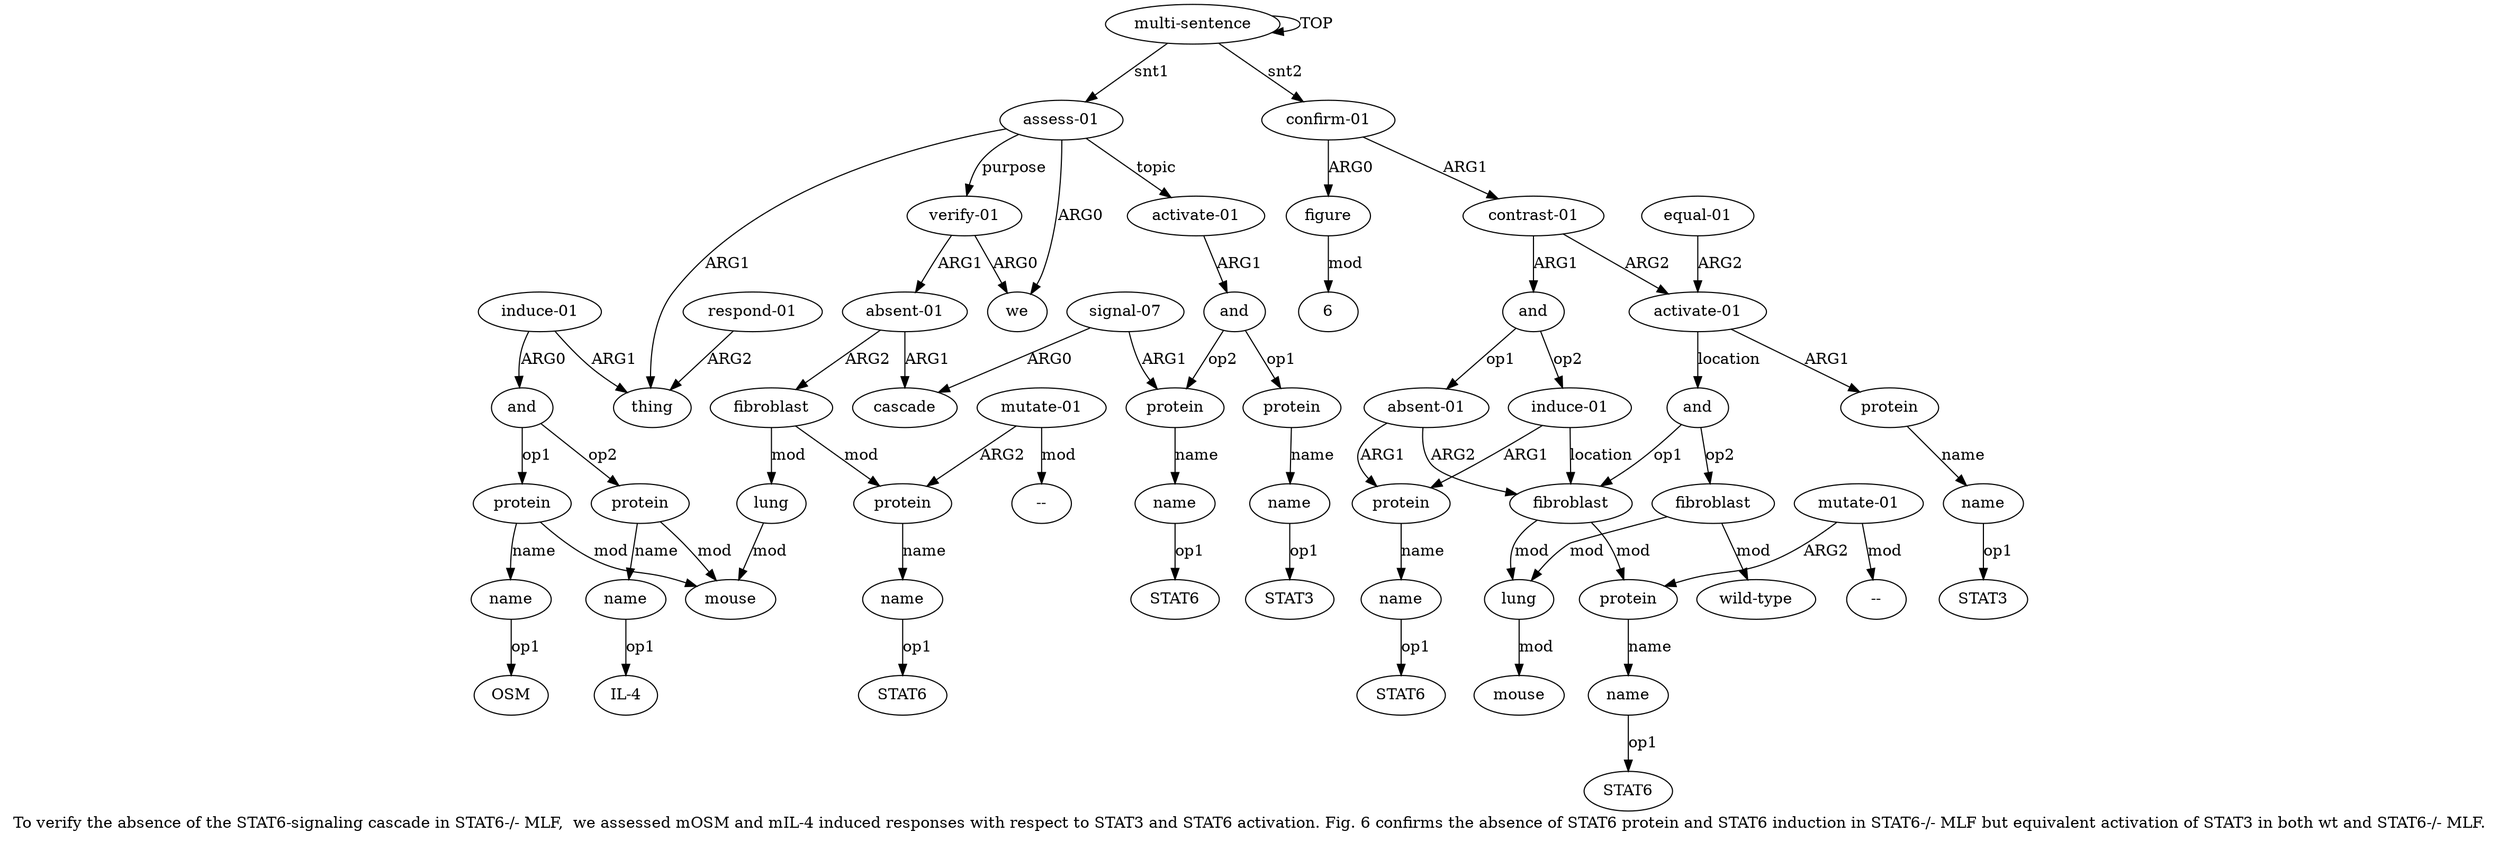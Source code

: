 digraph  {
	graph [label="To verify the absence of the STAT6-signaling cascade in STAT6-/- MLF,  we assessed mOSM and mIL-4 induced responses with respect \
to STAT3 and STAT6 activation. Fig. 6 confirms the absence of STAT6 protein and STAT6 induction in STAT6-/- MLF but equivalent activation \
of STAT3 in both wt and STAT6-/- MLF."];
	node [label="\N"];
	a20	 [color=black,
		gold_ind=20,
		gold_label=protein,
		label=protein,
		test_ind=20,
		test_label=protein];
	a21	 [color=black,
		gold_ind=21,
		gold_label=name,
		label=name,
		test_ind=21,
		test_label=name];
	a20 -> a21 [key=0,
	color=black,
	gold_label=name,
	label=name,
	test_label=name];
"a21 STAT6" [color=black,
	gold_ind=-1,
	gold_label=STAT6,
	label=STAT6,
	test_ind=-1,
	test_label=STAT6];
a21 -> "a21 STAT6" [key=0,
color=black,
gold_label=op1,
label=op1,
test_label=op1];
a22 [color=black,
gold_ind=22,
gold_label="mutate-01",
label="mutate-01",
test_ind=22,
test_label="mutate-01"];
a22 -> a20 [key=0,
color=black,
gold_label=ARG2,
label=ARG2,
test_label=ARG2];
"a22 --" [color=black,
gold_ind=-1,
gold_label="--",
label="--",
test_ind=-1,
test_label="--"];
a22 -> "a22 --" [key=0,
color=black,
gold_label=mod,
label=mod,
test_label=mod];
a23 [color=black,
gold_ind=23,
gold_label="activate-01",
label="activate-01",
test_ind=23,
test_label="activate-01"];
a24 [color=black,
gold_ind=24,
gold_label=and,
label=and,
test_ind=24,
test_label=and];
a23 -> a24 [key=0,
color=black,
gold_label=ARG1,
label=ARG1,
test_label=ARG1];
a25 [color=black,
gold_ind=25,
gold_label=protein,
label=protein,
test_ind=25,
test_label=protein];
a24 -> a25 [key=0,
color=black,
gold_label=op1,
label=op1,
test_label=op1];
a16 [color=black,
gold_ind=16,
gold_label=protein,
label=protein,
test_ind=16,
test_label=protein];
a24 -> a16 [key=0,
color=black,
gold_label=op2,
label=op2,
test_label=op2];
a26 [color=black,
gold_ind=26,
gold_label=name,
label=name,
test_ind=26,
test_label=name];
a25 -> a26 [key=0,
color=black,
gold_label=name,
label=name,
test_label=name];
"a26 STAT3" [color=black,
gold_ind=-1,
gold_label=STAT3,
label=STAT3,
test_ind=-1,
test_label=STAT3];
a26 -> "a26 STAT3" [key=0,
color=black,
gold_label=op1,
label=op1,
test_label=op1];
a27 [color=black,
gold_ind=27,
gold_label="confirm-01",
label="confirm-01",
test_ind=27,
test_label="confirm-01"];
a28 [color=black,
gold_ind=28,
gold_label=figure,
label=figure,
test_ind=28,
test_label=figure];
a27 -> a28 [key=0,
color=black,
gold_label=ARG0,
label=ARG0,
test_label=ARG0];
a29 [color=black,
gold_ind=29,
gold_label="contrast-01",
label="contrast-01",
test_ind=29,
test_label="contrast-01"];
a27 -> a29 [key=0,
color=black,
gold_label=ARG1,
label=ARG1,
test_label=ARG1];
"a28 6" [color=black,
gold_ind=-1,
gold_label=6,
label=6,
test_ind=-1,
test_label=6];
a28 -> "a28 6" [key=0,
color=black,
gold_label=mod,
label=mod,
test_label=mod];
a30 [color=black,
gold_ind=30,
gold_label=and,
label=and,
test_ind=30,
test_label=and];
a29 -> a30 [key=0,
color=black,
gold_label=ARG1,
label=ARG1,
test_label=ARG1];
a41 [color=black,
gold_ind=41,
gold_label="activate-01",
label="activate-01",
test_ind=41,
test_label="activate-01"];
a29 -> a41 [key=0,
color=black,
gold_label=ARG2,
label=ARG2,
test_label=ARG2];
a31 [color=black,
gold_ind=31,
gold_label="absent-01",
label="absent-01",
test_ind=31,
test_label="absent-01"];
a35 [color=black,
gold_ind=35,
gold_label=fibroblast,
label=fibroblast,
test_ind=35,
test_label=fibroblast];
a31 -> a35 [key=0,
color=black,
gold_label=ARG2,
label=ARG2,
test_label=ARG2];
a32 [color=black,
gold_ind=32,
gold_label=protein,
label=protein,
test_ind=32,
test_label=protein];
a31 -> a32 [key=0,
color=black,
gold_label=ARG1,
label=ARG1,
test_label=ARG1];
a30 -> a31 [key=0,
color=black,
gold_label=op1,
label=op1,
test_label=op1];
a34 [color=black,
gold_ind=34,
gold_label="induce-01",
label="induce-01",
test_ind=34,
test_label="induce-01"];
a30 -> a34 [key=0,
color=black,
gold_label=op2,
label=op2,
test_label=op2];
a37 [color=black,
gold_ind=37,
gold_label=mouse,
label=mouse,
test_ind=37,
test_label=mouse];
a36 [color=black,
gold_ind=36,
gold_label=lung,
label=lung,
test_ind=36,
test_label=lung];
a36 -> a37 [key=0,
color=black,
gold_label=mod,
label=mod,
test_label=mod];
a33 [color=black,
gold_ind=33,
gold_label=name,
label=name,
test_ind=33,
test_label=name];
"a33 STAT6" [color=black,
gold_ind=-1,
gold_label=STAT6,
label=STAT6,
test_ind=-1,
test_label=STAT6];
a33 -> "a33 STAT6" [key=0,
color=black,
gold_label=op1,
label=op1,
test_label=op1];
a35 -> a36 [key=0,
color=black,
gold_label=mod,
label=mod,
test_label=mod];
a38 [color=black,
gold_ind=38,
gold_label=protein,
label=protein,
test_ind=38,
test_label=protein];
a35 -> a38 [key=0,
color=black,
gold_label=mod,
label=mod,
test_label=mod];
a34 -> a35 [key=0,
color=black,
gold_label=location,
label=location,
test_label=location];
a34 -> a32 [key=0,
color=black,
gold_label=ARG1,
label=ARG1,
test_label=ARG1];
"a17 STAT6" [color=black,
gold_ind=-1,
gold_label=STAT6,
label=STAT6,
test_ind=-1,
test_label=STAT6];
a32 -> a33 [key=0,
color=black,
gold_label=name,
label=name,
test_label=name];
a15 [color=black,
gold_ind=15,
gold_label="signal-07",
label="signal-07",
test_ind=15,
test_label="signal-07"];
a14 [color=black,
gold_ind=14,
gold_label=cascade,
label=cascade,
test_ind=14,
test_label=cascade];
a15 -> a14 [key=0,
color=black,
gold_label=ARG0,
label=ARG0,
test_label=ARG0];
a15 -> a16 [key=0,
color=black,
gold_label=ARG1,
label=ARG1,
test_label=ARG1];
a17 [color=black,
gold_ind=17,
gold_label=name,
label=name,
test_ind=17,
test_label=name];
a17 -> "a17 STAT6" [key=0,
color=black,
gold_label=op1,
label=op1,
test_label=op1];
a16 -> a17 [key=0,
color=black,
gold_label=name,
label=name,
test_label=name];
a11 [color=black,
gold_ind=11,
gold_label=name,
label=name,
test_ind=11,
test_label=name];
"a11 IL-4" [color=black,
gold_ind=-1,
gold_label="IL-4",
label="IL-4",
test_ind=-1,
test_label="IL-4"];
a11 -> "a11 IL-4" [key=0,
color=black,
gold_label=op1,
label=op1,
test_label=op1];
a10 [color=black,
gold_ind=10,
gold_label=protein,
label=protein,
test_ind=10,
test_label=protein];
a10 -> a11 [key=0,
color=black,
gold_label=name,
label=name,
test_label=name];
a9 [color=black,
gold_ind=9,
gold_label=mouse,
label=mouse,
test_ind=9,
test_label=mouse];
a10 -> a9 [key=0,
color=black,
gold_label=mod,
label=mod,
test_label=mod];
a13 [color=black,
gold_ind=13,
gold_label="absent-01",
label="absent-01",
test_ind=13,
test_label="absent-01"];
a13 -> a14 [key=0,
color=black,
gold_label=ARG1,
label=ARG1,
test_label=ARG1];
a18 [color=black,
gold_ind=18,
gold_label=fibroblast,
label=fibroblast,
test_ind=18,
test_label=fibroblast];
a13 -> a18 [key=0,
color=black,
gold_label=ARG2,
label=ARG2,
test_label=ARG2];
a12 [color=black,
gold_ind=12,
gold_label="verify-01",
label="verify-01",
test_ind=12,
test_label="verify-01"];
a12 -> a13 [key=0,
color=black,
gold_label=ARG1,
label=ARG1,
test_label=ARG1];
a2 [color=black,
gold_ind=2,
gold_label=we,
label=we,
test_ind=2,
test_label=we];
a12 -> a2 [key=0,
color=black,
gold_label=ARG0,
label=ARG0,
test_label=ARG0];
"a39 STAT6" [color=black,
gold_ind=-1,
gold_label=STAT6,
label=STAT6,
test_ind=-1,
test_label=STAT6];
a39 [color=black,
gold_ind=39,
gold_label=name,
label=name,
test_ind=39,
test_label=name];
a39 -> "a39 STAT6" [key=0,
color=black,
gold_label=op1,
label=op1,
test_label=op1];
a38 -> a39 [key=0,
color=black,
gold_label=name,
label=name,
test_label=name];
a19 [color=black,
gold_ind=19,
gold_label=lung,
label=lung,
test_ind=19,
test_label=lung];
a19 -> a9 [key=0,
color=black,
gold_label=mod,
label=mod,
test_label=mod];
a18 -> a20 [key=0,
color=black,
gold_label=mod,
label=mod,
test_label=mod];
a18 -> a19 [key=0,
color=black,
gold_label=mod,
label=mod,
test_label=mod];
a1 [color=black,
gold_ind=1,
gold_label="assess-01",
label="assess-01",
test_ind=1,
test_label="assess-01"];
a1 -> a23 [key=0,
color=black,
gold_label=topic,
label=topic,
test_label=topic];
a1 -> a12 [key=0,
color=black,
gold_label=purpose,
label=purpose,
test_label=purpose];
a3 [color=black,
gold_ind=3,
gold_label=thing,
label=thing,
test_ind=3,
test_label=thing];
a1 -> a3 [key=0,
color=black,
gold_label=ARG1,
label=ARG1,
test_label=ARG1];
a1 -> a2 [key=0,
color=black,
gold_label=ARG0,
label=ARG0,
test_label=ARG0];
a0 [color=black,
gold_ind=0,
gold_label="multi-sentence",
label="multi-sentence",
test_ind=0,
test_label="multi-sentence"];
a0 -> a27 [key=0,
color=black,
gold_label=snt2,
label=snt2,
test_label=snt2];
a0 -> a1 [key=0,
color=black,
gold_label=snt1,
label=snt1,
test_label=snt1];
a0 -> a0 [key=0,
color=black,
gold_label=TOP,
label=TOP,
test_label=TOP];
a5 [color=black,
gold_ind=5,
gold_label="induce-01",
label="induce-01",
test_ind=5,
test_label="induce-01"];
a5 -> a3 [key=0,
color=black,
gold_label=ARG1,
label=ARG1,
test_label=ARG1];
a6 [color=black,
gold_ind=6,
gold_label=and,
label=and,
test_ind=6,
test_label=and];
a5 -> a6 [key=0,
color=black,
gold_label=ARG0,
label=ARG0,
test_label=ARG0];
a4 [color=black,
gold_ind=4,
gold_label="respond-01",
label="respond-01",
test_ind=4,
test_label="respond-01"];
a4 -> a3 [key=0,
color=black,
gold_label=ARG2,
label=ARG2,
test_label=ARG2];
a7 [color=black,
gold_ind=7,
gold_label=protein,
label=protein,
test_ind=7,
test_label=protein];
a7 -> a9 [key=0,
color=black,
gold_label=mod,
label=mod,
test_label=mod];
a8 [color=black,
gold_ind=8,
gold_label=name,
label=name,
test_ind=8,
test_label=name];
a7 -> a8 [key=0,
color=black,
gold_label=name,
label=name,
test_label=name];
a6 -> a10 [key=0,
color=black,
gold_label=op2,
label=op2,
test_label=op2];
a6 -> a7 [key=0,
color=black,
gold_label=op1,
label=op1,
test_label=op1];
"a8 OSM" [color=black,
gold_ind=-1,
gold_label=OSM,
label=OSM,
test_ind=-1,
test_label=OSM];
a8 -> "a8 OSM" [key=0,
color=black,
gold_label=op1,
label=op1,
test_label=op1];
"a40 --" [color=black,
gold_ind=-1,
gold_label="--",
label="--",
test_ind=-1,
test_label="--"];
a46 [color=black,
gold_ind=46,
gold_label=fibroblast,
label=fibroblast,
test_ind=46,
test_label=fibroblast];
a46 -> a36 [key=0,
color=black,
gold_label=mod,
label=mod,
test_label=mod];
a47 [color=black,
gold_ind=47,
gold_label="wild-type",
label="wild-type",
test_ind=47,
test_label="wild-type"];
a46 -> a47 [key=0,
color=black,
gold_label=mod,
label=mod,
test_label=mod];
a44 [color=black,
gold_ind=44,
gold_label="equal-01",
label="equal-01",
test_ind=44,
test_label="equal-01"];
a44 -> a41 [key=0,
color=black,
gold_label=ARG2,
label=ARG2,
test_label=ARG2];
a45 [color=black,
gold_ind=45,
gold_label=and,
label=and,
test_ind=45,
test_label=and];
a45 -> a35 [key=0,
color=black,
gold_label=op1,
label=op1,
test_label=op1];
a45 -> a46 [key=0,
color=black,
gold_label=op2,
label=op2,
test_label=op2];
a42 [color=black,
gold_ind=42,
gold_label=protein,
label=protein,
test_ind=42,
test_label=protein];
a43 [color=black,
gold_ind=43,
gold_label=name,
label=name,
test_ind=43,
test_label=name];
a42 -> a43 [key=0,
color=black,
gold_label=name,
label=name,
test_label=name];
"a43 STAT3" [color=black,
gold_ind=-1,
gold_label=STAT3,
label=STAT3,
test_ind=-1,
test_label=STAT3];
a43 -> "a43 STAT3" [key=0,
color=black,
gold_label=op1,
label=op1,
test_label=op1];
a40 [color=black,
gold_ind=40,
gold_label="mutate-01",
label="mutate-01",
test_ind=40,
test_label="mutate-01"];
a40 -> a38 [key=0,
color=black,
gold_label=ARG2,
label=ARG2,
test_label=ARG2];
a40 -> "a40 --" [key=0,
color=black,
gold_label=mod,
label=mod,
test_label=mod];
a41 -> a45 [key=0,
color=black,
gold_label=location,
label=location,
test_label=location];
a41 -> a42 [key=0,
color=black,
gold_label=ARG1,
label=ARG1,
test_label=ARG1];
}
